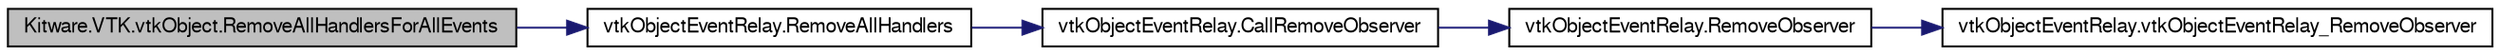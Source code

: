 digraph G
{
  bgcolor="transparent";
  edge [fontname="FreeSans",fontsize="10",labelfontname="FreeSans",labelfontsize="10"];
  node [fontname="FreeSans",fontsize="10",shape=record];
  rankdir="LR";
  Node1 [label="Kitware.VTK.vtkObject.RemoveAllHandlersForAllEvents",height=0.2,width=0.4,color="black", fillcolor="grey75", style="filled" fontcolor="black"];
  Node1 -> Node2 [color="midnightblue",fontsize="10",style="solid",fontname="FreeSans"];
  Node2 [label="vtkObjectEventRelay.RemoveAllHandlers",height=0.2,width=0.4,color="black",URL="$classvtk_object_event_relay.html#a4a9e2aefba19e78f25e80dac4c61e7e6",tooltip="RemoveAllHandlers forcibly removes all existing handlers from its list. Sender should call this metho..."];
  Node2 -> Node3 [color="midnightblue",fontsize="10",style="solid",fontname="FreeSans"];
  Node3 [label="vtkObjectEventRelay.CallRemoveObserver",height=0.2,width=0.4,color="black",URL="$classvtk_object_event_relay.html#a2f2c24dda11c561ddda97c2e27285f8d"];
  Node3 -> Node4 [color="midnightblue",fontsize="10",style="solid",fontname="FreeSans"];
  Node4 [label="vtkObjectEventRelay.RemoveObserver",height=0.2,width=0.4,color="black",URL="$classvtk_object_event_relay.html#a56c6cc0c785de5a11e9327ae0749cbe7"];
  Node4 -> Node5 [color="midnightblue",fontsize="10",style="solid",fontname="FreeSans"];
  Node5 [label="vtkObjectEventRelay.vtkObjectEventRelay_RemoveObserver",height=0.2,width=0.4,color="black",URL="$classvtk_object_event_relay.html#a90748605e39608c46f67844b608d2ad6"];
}
